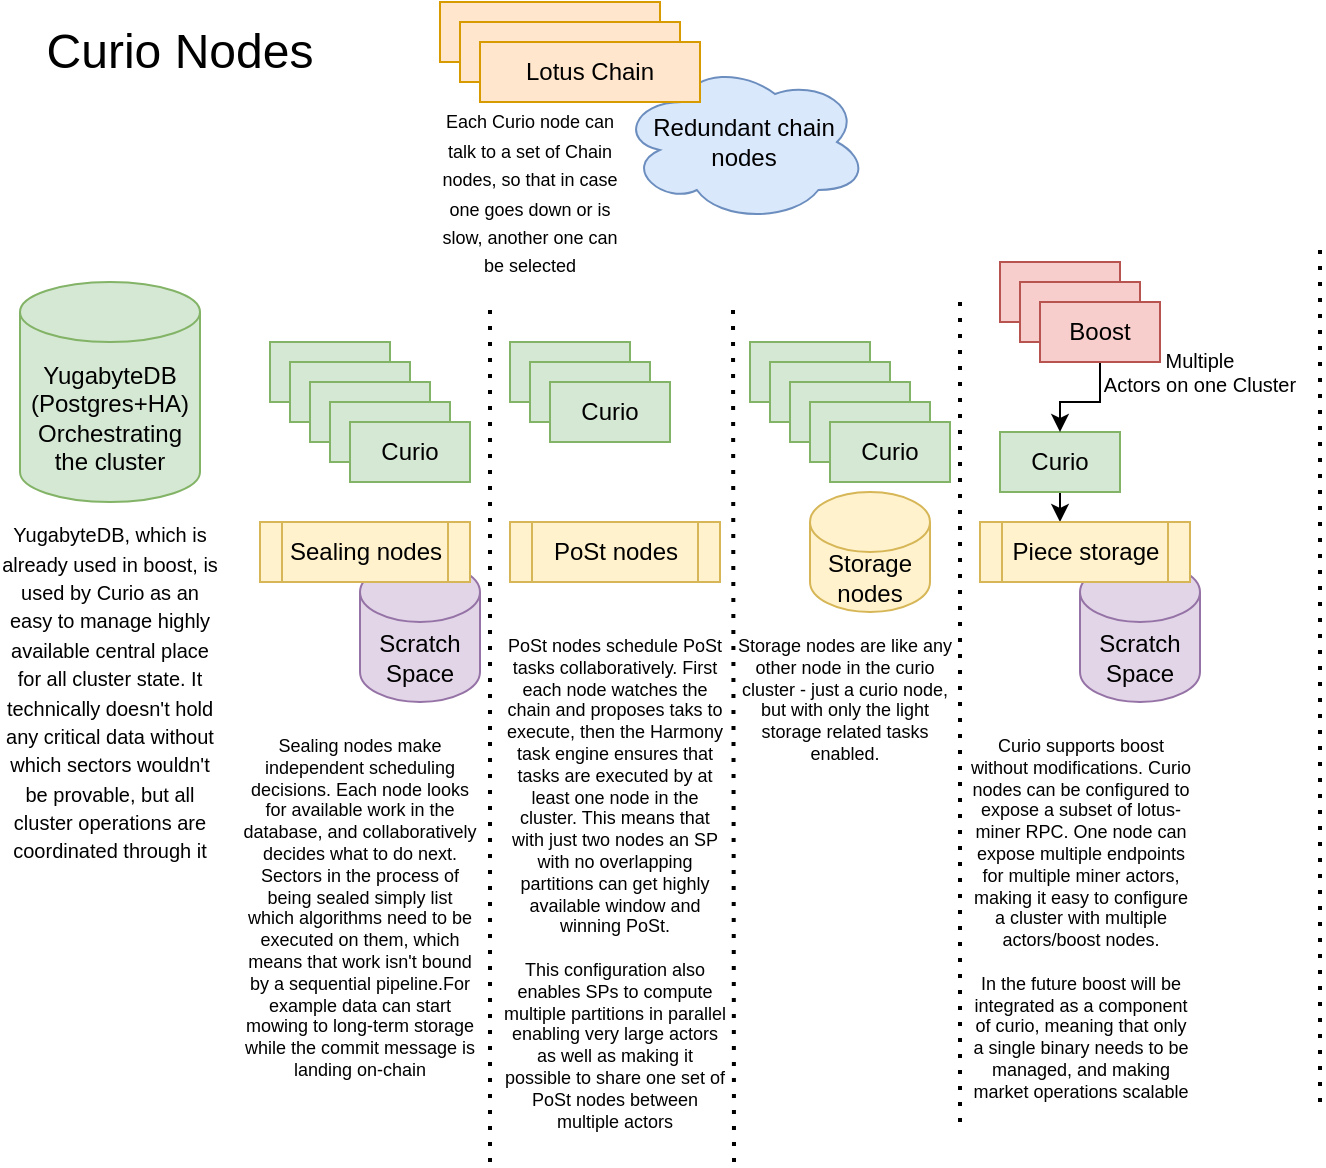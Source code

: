 <mxfile version="24.2.0" type="google" pages="4">
  <diagram name="Strona-1" id="Tr9g8Si8d620d4WiGS6E">
    <mxGraphModel grid="1" page="1" gridSize="10" guides="1" tooltips="1" connect="1" arrows="1" fold="1" pageScale="1" pageWidth="827" pageHeight="1169" math="0" shadow="0">
      <root>
        <mxCell id="0" />
        <mxCell id="1" parent="0" />
        <mxCell id="uCUMHbnbCTemmPt3Qczi-46" value="&lt;div&gt;Scratch&lt;/div&gt;&lt;div&gt;Space&lt;br&gt;&lt;/div&gt;" style="shape=cylinder3;whiteSpace=wrap;html=1;boundedLbl=1;backgroundOutline=1;size=15;fillColor=#e1d5e7;strokeColor=#9673a6;" vertex="1" parent="1">
          <mxGeometry x="580" y="350" width="60" height="70" as="geometry" />
        </mxCell>
        <mxCell id="uCUMHbnbCTemmPt3Qczi-44" value="&lt;div&gt;Scratch&lt;/div&gt;&lt;div&gt;Space&lt;br&gt;&lt;/div&gt;" style="shape=cylinder3;whiteSpace=wrap;html=1;boundedLbl=1;backgroundOutline=1;size=15;fillColor=#e1d5e7;strokeColor=#9673a6;" vertex="1" parent="1">
          <mxGeometry x="220" y="350" width="60" height="70" as="geometry" />
        </mxCell>
        <mxCell id="uCUMHbnbCTemmPt3Qczi-32" value="Redundant chain nodes" style="ellipse;shape=cloud;whiteSpace=wrap;html=1;fillColor=#dae8fc;strokeColor=#6c8ebf;" vertex="1" parent="1">
          <mxGeometry x="350" y="100" width="124" height="80" as="geometry" />
        </mxCell>
        <mxCell id="uCUMHbnbCTemmPt3Qczi-1" value="&lt;font style=&quot;font-size: 24px;&quot;&gt;Curio Nodes&lt;/font&gt;" style="text;html=1;align=center;verticalAlign=middle;whiteSpace=wrap;rounded=0;" vertex="1" parent="1">
          <mxGeometry x="50" y="80" width="160" height="30" as="geometry" />
        </mxCell>
        <mxCell id="uCUMHbnbCTemmPt3Qczi-3" value="Lotus Chain" style="text;html=1;align=center;verticalAlign=middle;whiteSpace=wrap;rounded=0;fillColor=#ffe6cc;strokeColor=#d79b00;" vertex="1" parent="1">
          <mxGeometry x="260" y="70" width="110" height="30" as="geometry" />
        </mxCell>
        <mxCell id="uCUMHbnbCTemmPt3Qczi-5" value="Lotus Chain" style="text;html=1;align=center;verticalAlign=middle;whiteSpace=wrap;rounded=0;fillColor=#ffe6cc;strokeColor=#d79b00;" vertex="1" parent="1">
          <mxGeometry x="270" y="80" width="110" height="30" as="geometry" />
        </mxCell>
        <mxCell id="uCUMHbnbCTemmPt3Qczi-6" value="Lotus Chain" style="text;html=1;align=center;verticalAlign=middle;whiteSpace=wrap;rounded=0;fillColor=#ffe6cc;strokeColor=#d79b00;" vertex="1" parent="1">
          <mxGeometry x="280" y="90" width="110" height="30" as="geometry" />
        </mxCell>
        <mxCell id="uCUMHbnbCTemmPt3Qczi-9" value="Curio" style="text;html=1;align=center;verticalAlign=middle;whiteSpace=wrap;rounded=0;fillColor=#d5e8d4;strokeColor=#82b366;" vertex="1" parent="1">
          <mxGeometry x="175" y="240" width="60" height="30" as="geometry" />
        </mxCell>
        <mxCell id="uCUMHbnbCTemmPt3Qczi-10" value="Curio" style="text;html=1;align=center;verticalAlign=middle;whiteSpace=wrap;rounded=0;fillColor=#d5e8d4;strokeColor=#82b366;" vertex="1" parent="1">
          <mxGeometry x="185" y="250" width="60" height="30" as="geometry" />
        </mxCell>
        <mxCell id="uCUMHbnbCTemmPt3Qczi-11" value="Curio" style="text;html=1;align=center;verticalAlign=middle;whiteSpace=wrap;rounded=0;fillColor=#d5e8d4;strokeColor=#82b366;" vertex="1" parent="1">
          <mxGeometry x="195" y="260" width="60" height="30" as="geometry" />
        </mxCell>
        <mxCell id="uCUMHbnbCTemmPt3Qczi-12" value="Curio" style="text;html=1;align=center;verticalAlign=middle;whiteSpace=wrap;rounded=0;fillColor=#d5e8d4;strokeColor=#82b366;" vertex="1" parent="1">
          <mxGeometry x="205" y="270" width="60" height="30" as="geometry" />
        </mxCell>
        <mxCell id="uCUMHbnbCTemmPt3Qczi-13" value="Curio" style="text;html=1;align=center;verticalAlign=middle;whiteSpace=wrap;rounded=0;fillColor=#d5e8d4;strokeColor=#82b366;" vertex="1" parent="1">
          <mxGeometry x="215" y="280" width="60" height="30" as="geometry" />
        </mxCell>
        <mxCell id="uCUMHbnbCTemmPt3Qczi-19" value="Sealing nodes" style="shape=process;whiteSpace=wrap;html=1;backgroundOutline=1;fillColor=#fff2cc;strokeColor=#d6b656;" vertex="1" parent="1">
          <mxGeometry x="170" y="330" width="105" height="30" as="geometry" />
        </mxCell>
        <mxCell id="uCUMHbnbCTemmPt3Qczi-20" value="Curio" style="text;html=1;align=center;verticalAlign=middle;whiteSpace=wrap;rounded=0;fillColor=#d5e8d4;strokeColor=#82b366;" vertex="1" parent="1">
          <mxGeometry x="295" y="240" width="60" height="30" as="geometry" />
        </mxCell>
        <mxCell id="uCUMHbnbCTemmPt3Qczi-21" value="Curio" style="text;html=1;align=center;verticalAlign=middle;whiteSpace=wrap;rounded=0;fillColor=#d5e8d4;strokeColor=#82b366;" vertex="1" parent="1">
          <mxGeometry x="305" y="250" width="60" height="30" as="geometry" />
        </mxCell>
        <mxCell id="uCUMHbnbCTemmPt3Qczi-22" value="Curio" style="text;html=1;align=center;verticalAlign=middle;whiteSpace=wrap;rounded=0;fillColor=#d5e8d4;strokeColor=#82b366;" vertex="1" parent="1">
          <mxGeometry x="315" y="260" width="60" height="30" as="geometry" />
        </mxCell>
        <mxCell id="uCUMHbnbCTemmPt3Qczi-25" value="PoSt nodes" style="shape=process;whiteSpace=wrap;html=1;backgroundOutline=1;fillColor=#fff2cc;strokeColor=#d6b656;" vertex="1" parent="1">
          <mxGeometry x="295" y="330" width="105" height="30" as="geometry" />
        </mxCell>
        <mxCell id="uCUMHbnbCTemmPt3Qczi-26" value="Curio" style="text;html=1;align=center;verticalAlign=middle;whiteSpace=wrap;rounded=0;fillColor=#d5e8d4;strokeColor=#82b366;" vertex="1" parent="1">
          <mxGeometry x="415" y="240" width="60" height="30" as="geometry" />
        </mxCell>
        <mxCell id="uCUMHbnbCTemmPt3Qczi-27" value="Curio" style="text;html=1;align=center;verticalAlign=middle;whiteSpace=wrap;rounded=0;fillColor=#d5e8d4;strokeColor=#82b366;" vertex="1" parent="1">
          <mxGeometry x="425" y="250" width="60" height="30" as="geometry" />
        </mxCell>
        <mxCell id="uCUMHbnbCTemmPt3Qczi-28" value="Curio" style="text;html=1;align=center;verticalAlign=middle;whiteSpace=wrap;rounded=0;fillColor=#d5e8d4;strokeColor=#82b366;" vertex="1" parent="1">
          <mxGeometry x="435" y="260" width="60" height="30" as="geometry" />
        </mxCell>
        <mxCell id="uCUMHbnbCTemmPt3Qczi-29" value="Curio" style="text;html=1;align=center;verticalAlign=middle;whiteSpace=wrap;rounded=0;fillColor=#d5e8d4;strokeColor=#82b366;" vertex="1" parent="1">
          <mxGeometry x="445" y="270" width="60" height="30" as="geometry" />
        </mxCell>
        <mxCell id="uCUMHbnbCTemmPt3Qczi-30" value="Curio" style="text;html=1;align=center;verticalAlign=middle;whiteSpace=wrap;rounded=0;fillColor=#d5e8d4;strokeColor=#82b366;" vertex="1" parent="1">
          <mxGeometry x="455" y="280" width="60" height="30" as="geometry" />
        </mxCell>
        <mxCell id="uCUMHbnbCTemmPt3Qczi-31" value="&lt;div&gt;Storage&lt;/div&gt;&lt;div&gt;nodes&lt;br&gt;&lt;/div&gt;" style="shape=cylinder3;whiteSpace=wrap;html=1;boundedLbl=1;backgroundOutline=1;size=15;fillColor=#fff2cc;strokeColor=#d6b656;" vertex="1" parent="1">
          <mxGeometry x="445" y="315" width="60" height="60" as="geometry" />
        </mxCell>
        <mxCell id="uCUMHbnbCTemmPt3Qczi-36" value="YugabyteDB&lt;br&gt;&lt;div&gt;(Postgres+HA)&lt;/div&gt;&lt;div&gt;Orchestrating&lt;/div&gt;&lt;div&gt;the cluster&lt;br&gt;&lt;/div&gt;" style="shape=cylinder3;whiteSpace=wrap;html=1;boundedLbl=1;backgroundOutline=1;size=15;fillColor=#d5e8d4;strokeColor=#82b366;" vertex="1" parent="1">
          <mxGeometry x="50" y="210" width="90" height="110" as="geometry" />
        </mxCell>
        <mxCell id="uCUMHbnbCTemmPt3Qczi-38" value="" style="endArrow=none;dashed=1;html=1;dashPattern=1 3;strokeWidth=2;rounded=0;" edge="1" parent="1">
          <mxGeometry width="50" height="50" relative="1" as="geometry">
            <mxPoint x="285" y="650" as="sourcePoint" />
            <mxPoint x="285" y="220" as="targetPoint" />
          </mxGeometry>
        </mxCell>
        <mxCell id="uCUMHbnbCTemmPt3Qczi-40" value="" style="endArrow=none;dashed=1;html=1;dashPattern=1 3;strokeWidth=2;rounded=0;" edge="1" parent="1">
          <mxGeometry width="50" height="50" relative="1" as="geometry">
            <mxPoint x="407" y="650" as="sourcePoint" />
            <mxPoint x="406.5" y="220" as="targetPoint" />
          </mxGeometry>
        </mxCell>
        <mxCell id="uCUMHbnbCTemmPt3Qczi-50" value="" style="edgeStyle=orthogonalEdgeStyle;rounded=0;orthogonalLoop=1;jettySize=auto;html=1;" edge="1" parent="1" source="uCUMHbnbCTemmPt3Qczi-42" target="uCUMHbnbCTemmPt3Qczi-45">
          <mxGeometry relative="1" as="geometry">
            <Array as="points">
              <mxPoint x="570" y="310" />
              <mxPoint x="570" y="310" />
            </Array>
          </mxGeometry>
        </mxCell>
        <mxCell id="uCUMHbnbCTemmPt3Qczi-42" value="Curio" style="text;html=1;align=center;verticalAlign=middle;whiteSpace=wrap;rounded=0;fillColor=#d5e8d4;strokeColor=#82b366;" vertex="1" parent="1">
          <mxGeometry x="540" y="285" width="60" height="30" as="geometry" />
        </mxCell>
        <mxCell id="uCUMHbnbCTemmPt3Qczi-43" value="" style="endArrow=none;dashed=1;html=1;dashPattern=1 3;strokeWidth=2;rounded=0;" edge="1" parent="1">
          <mxGeometry width="50" height="50" relative="1" as="geometry">
            <mxPoint x="520" y="630" as="sourcePoint" />
            <mxPoint x="520" y="220" as="targetPoint" />
          </mxGeometry>
        </mxCell>
        <mxCell id="uCUMHbnbCTemmPt3Qczi-45" value="Piece storage" style="shape=process;whiteSpace=wrap;html=1;backgroundOutline=1;fillColor=#fff2cc;strokeColor=#d6b656;" vertex="1" parent="1">
          <mxGeometry x="530" y="330" width="105" height="30" as="geometry" />
        </mxCell>
        <mxCell id="uCUMHbnbCTemmPt3Qczi-48" value="Boost" style="text;html=1;align=center;verticalAlign=middle;whiteSpace=wrap;rounded=0;fillColor=#f8cecc;strokeColor=#b85450;" vertex="1" parent="1">
          <mxGeometry x="540" y="200" width="60" height="30" as="geometry" />
        </mxCell>
        <mxCell id="uCUMHbnbCTemmPt3Qczi-52" value="Boost" style="text;html=1;align=center;verticalAlign=middle;whiteSpace=wrap;rounded=0;fillColor=#f8cecc;strokeColor=#b85450;" vertex="1" parent="1">
          <mxGeometry x="550" y="210" width="60" height="30" as="geometry" />
        </mxCell>
        <mxCell id="uCUMHbnbCTemmPt3Qczi-56" style="edgeStyle=orthogonalEdgeStyle;rounded=0;orthogonalLoop=1;jettySize=auto;html=1;entryX=0.5;entryY=0;entryDx=0;entryDy=0;" edge="1" parent="1" source="uCUMHbnbCTemmPt3Qczi-54" target="uCUMHbnbCTemmPt3Qczi-42">
          <mxGeometry relative="1" as="geometry" />
        </mxCell>
        <mxCell id="uCUMHbnbCTemmPt3Qczi-54" value="Boost" style="text;html=1;align=center;verticalAlign=middle;whiteSpace=wrap;rounded=0;fillColor=#f8cecc;strokeColor=#b85450;" vertex="1" parent="1">
          <mxGeometry x="560" y="220" width="60" height="30" as="geometry" />
        </mxCell>
        <mxCell id="uCUMHbnbCTemmPt3Qczi-57" value="&lt;div style=&quot;font-size: 10px;&quot;&gt;Multiple&lt;/div&gt;&lt;div style=&quot;font-size: 10px;&quot;&gt;Actors on one Cluster&lt;br style=&quot;font-size: 10px;&quot;&gt;&lt;/div&gt;" style="text;html=1;align=center;verticalAlign=middle;whiteSpace=wrap;rounded=0;fontSize=10;" vertex="1" parent="1">
          <mxGeometry x="590" y="240" width="100" height="30" as="geometry" />
        </mxCell>
        <mxCell id="uCUMHbnbCTemmPt3Qczi-58" value="Sealing nodes make independent scheduling decisions. Each node looks for available work in the database, and collaboratively decides what to do next.&lt;br&gt;Sectors in the process of being sealed simply list which algorithms need to be executed on them, which means that work isn&#39;t bound by a sequential pipeline.For example data can start mowing to long-term storage while the commit message is landing on-chain" style="text;html=1;align=center;verticalAlign=top;whiteSpace=wrap;rounded=0;fontSize=9;horizontal=1;" vertex="1" parent="1">
          <mxGeometry x="160" y="430" width="120" height="140" as="geometry" />
        </mxCell>
        <mxCell id="uCUMHbnbCTemmPt3Qczi-59" value="&lt;div&gt;PoSt nodes schedule PoSt tasks collaboratively. First each node watches the chain and proposes taks to execute, then the Harmony task engine ensures that tasks are executed by at least one node in the cluster. This means that with just two nodes an SP with no overlapping partitions can get highly available window and winning PoSt.&lt;/div&gt;&lt;div&gt;&lt;br&gt;&lt;/div&gt;&lt;div&gt;This configuration also enables SPs to compute multiple partitions in parallel enabling very large actors as well as making it possible to share one set of PoSt nodes between multiple actors&lt;br&gt; &lt;/div&gt;" style="text;html=1;align=center;verticalAlign=top;whiteSpace=wrap;rounded=0;fontSize=9;horizontal=1;" vertex="1" parent="1">
          <mxGeometry x="290" y="380" width="115" height="140" as="geometry" />
        </mxCell>
        <mxCell id="uCUMHbnbCTemmPt3Qczi-60" value="Storage nodes are like any other node in the curio cluster - just a curio node, but with only the light storage related tasks enabled." style="text;html=1;align=center;verticalAlign=top;whiteSpace=wrap;rounded=0;fontSize=9;horizontal=1;" vertex="1" parent="1">
          <mxGeometry x="405" y="380" width="115" height="140" as="geometry" />
        </mxCell>
        <mxCell id="uCUMHbnbCTemmPt3Qczi-61" value="&lt;div&gt;Curio supports boost without modifications. Curio nodes can be configured to expose a subset of lotus-miner RPC. One node can expose multiple endpoints for multiple miner actors, making it easy to configure a cluster with multiple actors/boost nodes.&lt;/div&gt;&lt;div&gt;&lt;br&gt;&lt;/div&gt;&lt;div&gt;In the future boost will be integrated as a component of curio, meaning that only a single binary needs to be managed, and making market operations scalable&lt;br&gt;&lt;/div&gt;" style="text;html=1;align=center;verticalAlign=top;whiteSpace=wrap;rounded=0;fontSize=9;horizontal=1;" vertex="1" parent="1">
          <mxGeometry x="522.5" y="430" width="115" height="140" as="geometry" />
        </mxCell>
        <mxCell id="pQ0IkKOmqQIsSmUgU4DO-1" value="&lt;font style=&quot;font-size: 9px;&quot;&gt;Each Curio node can talk to a set of Chain nodes, so that in case one goes down or is slow, another one can be selected&lt;/font&gt;" style="text;html=1;align=center;verticalAlign=middle;whiteSpace=wrap;rounded=0;" vertex="1" parent="1">
          <mxGeometry x="260" y="150" width="90" height="30" as="geometry" />
        </mxCell>
        <mxCell id="pQ0IkKOmqQIsSmUgU4DO-2" value="&lt;font style=&quot;font-size: 10px;&quot;&gt;YugabyteDB, which is already used in boost, is used by Curio as an easy to manage highly available central place for all cluster state. It technically doesn&#39;t hold any critical data without which sectors wouldn&#39;t be provable, but all cluster operations are coordinated through it&lt;br&gt;&lt;/font&gt;" style="text;html=1;align=center;verticalAlign=middle;whiteSpace=wrap;rounded=0;" vertex="1" parent="1">
          <mxGeometry x="40" y="400" width="110" height="30" as="geometry" />
        </mxCell>
        <mxCell id="pQ0IkKOmqQIsSmUgU4DO-3" value="" style="endArrow=none;dashed=1;html=1;dashPattern=1 3;strokeWidth=2;rounded=0;" edge="1" parent="1">
          <mxGeometry width="50" height="50" relative="1" as="geometry">
            <mxPoint x="700" y="620" as="sourcePoint" />
            <mxPoint x="700" y="190" as="targetPoint" />
          </mxGeometry>
        </mxCell>
      </root>
    </mxGraphModel>
  </diagram>
  <diagram id="WhimpXIwQ3v0k1WHfet7" name="Strona-2">
    <mxGraphModel grid="1" page="1" gridSize="10" guides="1" tooltips="1" connect="1" arrows="1" fold="1" pageScale="1" pageWidth="827" pageHeight="1169" math="0" shadow="0">
      <root>
        <mxCell id="0" />
        <mxCell id="1" parent="0" />
        <mxCell id="xu6kZlUL9wDcMCbd5zJD-1" value="&lt;font style=&quot;font-size: 24px;&quot;&gt;Curio Cluster&lt;/font&gt;" style="text;html=1;align=center;verticalAlign=middle;resizable=0;points=[];autosize=1;strokeColor=none;fillColor=none;" vertex="1" parent="1">
          <mxGeometry x="30" y="160" width="160" height="40" as="geometry" />
        </mxCell>
        <mxCell id="st0Ed5sikWB2nDtZWLyY-1" value="&lt;div&gt;Long&lt;/div&gt;&lt;div&gt;Term Storage&lt;br&gt;&lt;/div&gt;" style="shape=cylinder3;whiteSpace=wrap;html=1;boundedLbl=1;backgroundOutline=1;size=15;" vertex="1" parent="1">
          <mxGeometry x="270" y="584.5" width="90" height="65" as="geometry" />
        </mxCell>
        <mxCell id="st0Ed5sikWB2nDtZWLyY-5" value="Chain" style="ellipse;shape=cloud;whiteSpace=wrap;html=1;" vertex="1" parent="1">
          <mxGeometry x="30" y="355" width="110" height="67" as="geometry" />
        </mxCell>
        <mxCell id="st0Ed5sikWB2nDtZWLyY-12" style="edgeStyle=orthogonalEdgeStyle;rounded=0;orthogonalLoop=1;jettySize=auto;html=1;entryX=0;entryY=0.5;entryDx=0;entryDy=0;startArrow=classic;startFill=1;" edge="1" parent="1" source="st0Ed5sikWB2nDtZWLyY-7" target="st0Ed5sikWB2nDtZWLyY-10">
          <mxGeometry relative="1" as="geometry" />
        </mxCell>
        <mxCell id="st0Ed5sikWB2nDtZWLyY-7" value="&lt;div&gt;PoRep&lt;/div&gt;&lt;div&gt;Pipeline&lt;br&gt;&lt;/div&gt;" style="shape=parallelogram;html=1;strokeWidth=2;perimeter=parallelogramPerimeter;whiteSpace=wrap;rounded=1;arcSize=12;size=0.23;fillColor=#d5e8d4;strokeColor=#82b366;" vertex="1" parent="1">
          <mxGeometry x="270" y="230" width="90" height="40" as="geometry" />
        </mxCell>
        <mxCell id="st0Ed5sikWB2nDtZWLyY-13" style="edgeStyle=orthogonalEdgeStyle;rounded=0;orthogonalLoop=1;jettySize=auto;html=1;entryX=0;entryY=0.5;entryDx=0;entryDy=0;startArrow=classic;startFill=1;" edge="1" parent="1" source="st0Ed5sikWB2nDtZWLyY-8" target="st0Ed5sikWB2nDtZWLyY-10">
          <mxGeometry relative="1" as="geometry" />
        </mxCell>
        <mxCell id="st0Ed5sikWB2nDtZWLyY-8" value="&lt;div&gt;Snap&lt;/div&gt;&lt;div&gt;Pipeline&lt;br&gt;&lt;/div&gt;" style="shape=parallelogram;html=1;strokeWidth=2;perimeter=parallelogramPerimeter;whiteSpace=wrap;rounded=1;arcSize=12;size=0.23;fillColor=#fff2cc;strokeColor=#d6b656;" vertex="1" parent="1">
          <mxGeometry x="270" y="280" width="90" height="40" as="geometry" />
        </mxCell>
        <mxCell id="st0Ed5sikWB2nDtZWLyY-14" style="edgeStyle=orthogonalEdgeStyle;rounded=0;orthogonalLoop=1;jettySize=auto;html=1;entryX=0;entryY=0.5;entryDx=0;entryDy=0;startArrow=classic;startFill=1;" edge="1" parent="1" source="st0Ed5sikWB2nDtZWLyY-9" target="st0Ed5sikWB2nDtZWLyY-10">
          <mxGeometry relative="1" as="geometry" />
        </mxCell>
        <mxCell id="st0Ed5sikWB2nDtZWLyY-9" value="&lt;div&gt;Unseal&lt;/div&gt;&lt;div&gt;Pipeline&lt;br&gt;&lt;/div&gt;" style="shape=parallelogram;html=1;strokeWidth=2;perimeter=parallelogramPerimeter;whiteSpace=wrap;rounded=1;arcSize=12;size=0.23;fillColor=#fff2cc;strokeColor=#d6b656;" vertex="1" parent="1">
          <mxGeometry x="270" y="330" width="90" height="40" as="geometry" />
        </mxCell>
        <mxCell id="st0Ed5sikWB2nDtZWLyY-10" value="&lt;div&gt;Compute&lt;/div&gt;&lt;div&gt;Nodes&lt;br&gt;&lt;/div&gt;" style="rounded=1;whiteSpace=wrap;html=1;absoluteArcSize=1;arcSize=14;strokeWidth=2;" vertex="1" parent="1">
          <mxGeometry x="410" y="300" width="100" height="50" as="geometry" />
        </mxCell>
        <mxCell id="st0Ed5sikWB2nDtZWLyY-15" style="edgeStyle=orthogonalEdgeStyle;rounded=0;orthogonalLoop=1;jettySize=auto;html=1;entryX=0;entryY=0.5;entryDx=0;entryDy=0;startArrow=classic;startFill=1;" edge="1" parent="1" source="st0Ed5sikWB2nDtZWLyY-11" target="st0Ed5sikWB2nDtZWLyY-10">
          <mxGeometry relative="1" as="geometry" />
        </mxCell>
        <mxCell id="st0Ed5sikWB2nDtZWLyY-11" value="&lt;div&gt;SaaS /&lt;br&gt;&lt;/div&gt;&lt;div&gt;DePin?&lt;/div&gt;" style="shape=parallelogram;html=1;strokeWidth=2;perimeter=parallelogramPerimeter;whiteSpace=wrap;rounded=1;arcSize=12;size=0.23;fillColor=#f5f5f5;fontColor=#333333;strokeColor=#666666;" vertex="1" parent="1">
          <mxGeometry x="270" y="380" width="90" height="40" as="geometry" />
        </mxCell>
        <mxCell id="st0Ed5sikWB2nDtZWLyY-16" value="&lt;div&gt;PoSt&lt;/div&gt;&lt;div&gt;Proving&lt;br&gt;&lt;/div&gt;" style="shape=parallelogram;html=1;strokeWidth=2;perimeter=parallelogramPerimeter;whiteSpace=wrap;rounded=1;arcSize=12;size=0.23;fillColor=#d5e8d4;strokeColor=#82b366;" vertex="1" parent="1">
          <mxGeometry x="270" y="430" width="90" height="40" as="geometry" />
        </mxCell>
        <mxCell id="st0Ed5sikWB2nDtZWLyY-18" value="" style="edgeStyle=orthogonalEdgeStyle;rounded=0;orthogonalLoop=1;jettySize=auto;html=1;startArrow=classic;startFill=1;" edge="1" parent="1" source="st0Ed5sikWB2nDtZWLyY-17" target="st0Ed5sikWB2nDtZWLyY-16">
          <mxGeometry relative="1" as="geometry" />
        </mxCell>
        <mxCell id="st0Ed5sikWB2nDtZWLyY-17" value="&lt;div&gt;Proving&lt;/div&gt;&lt;div&gt;Nodes&lt;/div&gt;" style="rounded=1;whiteSpace=wrap;html=1;absoluteArcSize=1;arcSize=14;strokeWidth=2;" vertex="1" parent="1">
          <mxGeometry x="410" y="425" width="100" height="50" as="geometry" />
        </mxCell>
        <mxCell id="st0Ed5sikWB2nDtZWLyY-19" value="Chain communication happens with a set of nodes which should make it very robust" style="text;html=1;align=center;verticalAlign=middle;whiteSpace=wrap;rounded=0;fontSize=8;" vertex="1" parent="1">
          <mxGeometry x="110" y="335" width="80" height="30" as="geometry" />
        </mxCell>
        <mxCell id="st0Ed5sikWB2nDtZWLyY-20" value="Long-term storage is accessible for reading from any place in the cluster " style="text;html=1;align=center;verticalAlign=middle;whiteSpace=wrap;rounded=0;fontSize=9;" vertex="1" parent="1">
          <mxGeometry x="530" y="602" width="85" height="30" as="geometry" />
        </mxCell>
        <mxCell id="AFPwOY_DDRvVrzBXaiLZ-2" value="Compute workers execute tasks from pipelines. Tasks are created when pipelines are ready for them to be executed, then they get claimed by available nodes. All nodes help maintain pipelines relevant to them" style="text;html=1;align=center;verticalAlign=middle;whiteSpace=wrap;rounded=0;fontSize=9;" vertex="1" parent="1">
          <mxGeometry x="400" y="230" width="100" height="30" as="geometry" />
        </mxCell>
        <mxCell id="AFPwOY_DDRvVrzBXaiLZ-4" value="Proving workers make sure that proving tasks get executed correctly and on time" style="text;html=1;align=center;verticalAlign=middle;whiteSpace=wrap;rounded=0;fontSize=9;" vertex="1" parent="1">
          <mxGeometry x="520" y="435" width="110" height="30" as="geometry" />
        </mxCell>
        <mxCell id="AFPwOY_DDRvVrzBXaiLZ-5" value="Creating new sectors" style="text;html=1;align=center;verticalAlign=middle;whiteSpace=wrap;rounded=0;" vertex="1" parent="1">
          <mxGeometry x="190" y="235" width="80" height="30" as="geometry" />
        </mxCell>
        <mxCell id="AFPwOY_DDRvVrzBXaiLZ-6" value="Onboarding new data" style="text;html=1;align=center;verticalAlign=middle;whiteSpace=wrap;rounded=0;" vertex="1" parent="1">
          <mxGeometry x="190" y="285" width="80" height="30" as="geometry" />
        </mxCell>
        <mxCell id="AFPwOY_DDRvVrzBXaiLZ-7" value="Reading archives" style="text;html=1;align=center;verticalAlign=middle;whiteSpace=wrap;rounded=0;" vertex="1" parent="1">
          <mxGeometry x="190" y="335" width="80" height="30" as="geometry" />
        </mxCell>
        <mxCell id="AFPwOY_DDRvVrzBXaiLZ-8" value="&lt;div&gt;Alternative&lt;/div&gt;&lt;div&gt;Revenue&lt;br&gt;&lt;/div&gt;" style="text;html=1;align=center;verticalAlign=middle;whiteSpace=wrap;rounded=0;" vertex="1" parent="1">
          <mxGeometry x="190" y="385" width="80" height="30" as="geometry" />
        </mxCell>
        <mxCell id="AFPwOY_DDRvVrzBXaiLZ-9" value="&lt;div&gt;Reliable&lt;/div&gt;&lt;div&gt;Proving&lt;br&gt;&lt;/div&gt;" style="text;html=1;align=center;verticalAlign=middle;whiteSpace=wrap;rounded=0;" vertex="1" parent="1">
          <mxGeometry x="190" y="435" width="80" height="30" as="geometry" />
        </mxCell>
        <mxCell id="AFPwOY_DDRvVrzBXaiLZ-13" style="edgeStyle=orthogonalEdgeStyle;rounded=0;orthogonalLoop=1;jettySize=auto;html=1;entryX=0;entryY=0.5;entryDx=0;entryDy=0;startArrow=classic;startFill=1;" edge="1" parent="1" source="AFPwOY_DDRvVrzBXaiLZ-10" target="AFPwOY_DDRvVrzBXaiLZ-12">
          <mxGeometry relative="1" as="geometry" />
        </mxCell>
        <mxCell id="AFPwOY_DDRvVrzBXaiLZ-10" value="&lt;div&gt;Deal&lt;/div&gt;&lt;div&gt;Client&lt;br&gt;&lt;/div&gt;" style="shape=parallelogram;html=1;strokeWidth=2;perimeter=parallelogramPerimeter;whiteSpace=wrap;rounded=1;arcSize=12;size=0.23;fillColor=#ffe6cc;strokeColor=#d79b00;" vertex="1" parent="1">
          <mxGeometry x="270" y="480" width="90" height="40" as="geometry" />
        </mxCell>
        <mxCell id="AFPwOY_DDRvVrzBXaiLZ-14" style="edgeStyle=orthogonalEdgeStyle;rounded=0;orthogonalLoop=1;jettySize=auto;html=1;entryX=0;entryY=0.5;entryDx=0;entryDy=0;startArrow=classic;startFill=1;" edge="1" parent="1" source="AFPwOY_DDRvVrzBXaiLZ-11" target="AFPwOY_DDRvVrzBXaiLZ-12">
          <mxGeometry relative="1" as="geometry" />
        </mxCell>
        <mxCell id="AFPwOY_DDRvVrzBXaiLZ-11" value="&lt;div&gt;Retrieval&lt;/div&gt;&lt;div&gt;Server&lt;br&gt;&lt;/div&gt;" style="shape=parallelogram;html=1;strokeWidth=2;perimeter=parallelogramPerimeter;whiteSpace=wrap;rounded=1;arcSize=12;size=0.23;fillColor=#ffe6cc;strokeColor=#d79b00;" vertex="1" parent="1">
          <mxGeometry x="270" y="530" width="90" height="40" as="geometry" />
        </mxCell>
        <mxCell id="AFPwOY_DDRvVrzBXaiLZ-12" value="&lt;div&gt;Network&lt;/div&gt;&lt;div&gt;Nodes&lt;br&gt;&lt;/div&gt;" style="rounded=1;whiteSpace=wrap;html=1;absoluteArcSize=1;arcSize=14;strokeWidth=2;" vertex="1" parent="1">
          <mxGeometry x="410" y="500" width="100" height="50" as="geometry" />
        </mxCell>
        <mxCell id="AFPwOY_DDRvVrzBXaiLZ-15" value="Network nodes communicate with the internet (or offline data transfer devices) getting data in and out of the cluster. " style="text;html=1;align=center;verticalAlign=middle;whiteSpace=wrap;rounded=0;fontSize=9;" vertex="1" parent="1">
          <mxGeometry x="520" y="510" width="120" height="30" as="geometry" />
        </mxCell>
        <mxCell id="AFPwOY_DDRvVrzBXaiLZ-17" value="" style="edgeStyle=orthogonalEdgeStyle;rounded=0;orthogonalLoop=1;jettySize=auto;html=1;startArrow=classic;startFill=1;" edge="1" parent="1" source="AFPwOY_DDRvVrzBXaiLZ-16" target="st0Ed5sikWB2nDtZWLyY-1">
          <mxGeometry relative="1" as="geometry" />
        </mxCell>
        <mxCell id="AFPwOY_DDRvVrzBXaiLZ-16" value="&lt;div&gt;Storage&lt;/div&gt;&lt;div&gt;Nodes&lt;br&gt;&lt;/div&gt;" style="rounded=1;whiteSpace=wrap;html=1;absoluteArcSize=1;arcSize=14;strokeWidth=2;" vertex="1" parent="1">
          <mxGeometry x="410" y="592" width="100" height="50" as="geometry" />
        </mxCell>
        <mxCell id="AFPwOY_DDRvVrzBXaiLZ-18" value="&lt;div&gt;Data&lt;/div&gt;&lt;div&gt;Ingest&lt;br&gt;&lt;/div&gt;" style="text;html=1;align=center;verticalAlign=middle;whiteSpace=wrap;rounded=0;" vertex="1" parent="1">
          <mxGeometry x="190" y="485" width="80" height="30" as="geometry" />
        </mxCell>
        <mxCell id="AFPwOY_DDRvVrzBXaiLZ-19" value="&lt;div&gt;Providing&lt;/div&gt;&lt;div&gt;Retrieval&lt;br&gt;&lt;/div&gt;" style="text;html=1;align=center;verticalAlign=middle;whiteSpace=wrap;rounded=0;" vertex="1" parent="1">
          <mxGeometry x="190" y="530" width="80" height="30" as="geometry" />
        </mxCell>
        <mxCell id="AFPwOY_DDRvVrzBXaiLZ-20" value="&lt;div align=&quot;left&quot;&gt;Exists&lt;/div&gt;" style="text;html=1;align=left;verticalAlign=middle;whiteSpace=wrap;rounded=0;fillColor=#d5e8d4;strokeColor=#82b366;" vertex="1" parent="1">
          <mxGeometry x="40" y="512" width="60" height="30" as="geometry" />
        </mxCell>
        <mxCell id="AFPwOY_DDRvVrzBXaiLZ-21" value="Soon" style="text;html=1;align=left;verticalAlign=middle;whiteSpace=wrap;rounded=0;fillColor=#fff2cc;strokeColor=#d6b656;" vertex="1" parent="1">
          <mxGeometry x="40" y="542" width="60" height="30" as="geometry" />
        </mxCell>
        <mxCell id="AFPwOY_DDRvVrzBXaiLZ-22" value="Planned" style="text;html=1;align=left;verticalAlign=middle;whiteSpace=wrap;rounded=0;fillColor=#ffe6cc;strokeColor=#d79b00;" vertex="1" parent="1">
          <mxGeometry x="40" y="572" width="60" height="30" as="geometry" />
        </mxCell>
        <mxCell id="AFPwOY_DDRvVrzBXaiLZ-23" value="Research" style="text;html=1;align=left;verticalAlign=middle;whiteSpace=wrap;rounded=0;fillColor=#f5f5f5;strokeColor=#666666;fontColor=#333333;" vertex="1" parent="1">
          <mxGeometry x="40" y="602" width="60" height="30" as="geometry" />
        </mxCell>
      </root>
    </mxGraphModel>
  </diagram>
  <diagram id="V8QkG2pRNZyS1jShMDPV" name="Strona-3">
    <mxGraphModel grid="1" page="1" gridSize="10" guides="1" tooltips="1" connect="1" arrows="1" fold="1" pageScale="1" pageWidth="827" pageHeight="1169" math="0" shadow="0">
      <root>
        <mxCell id="0" />
        <mxCell id="1" parent="0" />
        <mxCell id="IToj2VZt3nN6CltXyNZm-27" value="" style="rounded=1;whiteSpace=wrap;html=1;" vertex="1" parent="1">
          <mxGeometry x="230" y="130" width="550" height="200" as="geometry" />
        </mxCell>
        <mxCell id="IToj2VZt3nN6CltXyNZm-1" value="Curio Task" style="text;html=1;align=center;verticalAlign=middle;resizable=0;points=[];autosize=1;strokeColor=none;fillColor=none;fontSize=24;" vertex="1" parent="1">
          <mxGeometry x="40" y="40" width="140" height="40" as="geometry" />
        </mxCell>
        <mxCell id="IToj2VZt3nN6CltXyNZm-3" value="Yugabyte" style="shape=cylinder3;whiteSpace=wrap;html=1;boundedLbl=1;backgroundOutline=1;size=15;fillColor=#e1d5e7;strokeColor=#9673a6;dashed=1;dashPattern=12 12;" vertex="1" parent="1">
          <mxGeometry x="210" y="100" width="80" height="100" as="geometry" />
        </mxCell>
        <mxCell id="IToj2VZt3nN6CltXyNZm-34" style="edgeStyle=orthogonalEdgeStyle;rounded=0;orthogonalLoop=1;jettySize=auto;html=1;entryX=0.5;entryY=0;entryDx=0;entryDy=0;" edge="1" parent="1" source="IToj2VZt3nN6CltXyNZm-4" target="IToj2VZt3nN6CltXyNZm-29">
          <mxGeometry relative="1" as="geometry" />
        </mxCell>
        <mxCell id="IToj2VZt3nN6CltXyNZm-4" value="harmory_machines" style="swimlane;fontStyle=0;childLayout=stackLayout;horizontal=1;startSize=30;horizontalStack=0;resizeParent=1;resizeParentMax=0;resizeLast=0;collapsible=1;marginBottom=0;html=1;whiteSpace=wrap;" vertex="1" parent="1">
          <mxGeometry x="320" y="150" width="140" height="90" as="geometry">
            <mxRectangle x="50" y="210" width="140" height="30" as="alternateBounds" />
          </mxGeometry>
        </mxCell>
        <mxCell id="IToj2VZt3nN6CltXyNZm-5" value="machine_id" style="text;strokeColor=none;fillColor=none;align=left;verticalAlign=middle;spacingLeft=4;spacingRight=4;overflow=hidden;points=[[0,0.5],[1,0.5]];portConstraint=eastwest;rotatable=0;whiteSpace=wrap;html=1;" vertex="1" parent="IToj2VZt3nN6CltXyNZm-4">
          <mxGeometry y="30" width="140" height="20" as="geometry" />
        </mxCell>
        <mxCell id="IToj2VZt3nN6CltXyNZm-6" value="host_and_port" style="text;strokeColor=none;fillColor=none;align=left;verticalAlign=middle;spacingLeft=4;spacingRight=4;overflow=hidden;points=[[0,0.5],[1,0.5]];portConstraint=eastwest;rotatable=0;whiteSpace=wrap;html=1;" vertex="1" parent="IToj2VZt3nN6CltXyNZm-4">
          <mxGeometry y="50" width="140" height="20" as="geometry" />
        </mxCell>
        <mxCell id="IToj2VZt3nN6CltXyNZm-7" value="last_contact" style="text;strokeColor=none;fillColor=none;align=left;verticalAlign=middle;spacingLeft=4;spacingRight=4;overflow=hidden;points=[[0,0.5],[1,0.5]];portConstraint=eastwest;rotatable=0;whiteSpace=wrap;html=1;" vertex="1" parent="IToj2VZt3nN6CltXyNZm-4">
          <mxGeometry y="70" width="140" height="20" as="geometry" />
        </mxCell>
        <mxCell id="IToj2VZt3nN6CltXyNZm-35" style="edgeStyle=orthogonalEdgeStyle;rounded=0;orthogonalLoop=1;jettySize=auto;html=1;entryX=0.5;entryY=0;entryDx=0;entryDy=0;" edge="1" parent="1" source="IToj2VZt3nN6CltXyNZm-9" target="IToj2VZt3nN6CltXyNZm-31">
          <mxGeometry relative="1" as="geometry" />
        </mxCell>
        <mxCell id="IToj2VZt3nN6CltXyNZm-9" value="harmory_task" style="swimlane;fontStyle=0;childLayout=stackLayout;horizontal=1;startSize=30;horizontalStack=0;resizeParent=1;resizeParentMax=0;resizeLast=0;collapsible=1;marginBottom=0;html=1;whiteSpace=wrap;" vertex="1" parent="1">
          <mxGeometry x="470" y="150" width="140" height="90" as="geometry">
            <mxRectangle x="50" y="210" width="140" height="30" as="alternateBounds" />
          </mxGeometry>
        </mxCell>
        <mxCell id="IToj2VZt3nN6CltXyNZm-10" value="task_id" style="text;strokeColor=none;fillColor=none;align=left;verticalAlign=middle;spacingLeft=4;spacingRight=4;overflow=hidden;points=[[0,0.5],[1,0.5]];portConstraint=eastwest;rotatable=0;whiteSpace=wrap;html=1;" vertex="1" parent="IToj2VZt3nN6CltXyNZm-9">
          <mxGeometry y="30" width="140" height="20" as="geometry" />
        </mxCell>
        <mxCell id="IToj2VZt3nN6CltXyNZm-11" value="name" style="text;strokeColor=none;fillColor=none;align=left;verticalAlign=middle;spacingLeft=4;spacingRight=4;overflow=hidden;points=[[0,0.5],[1,0.5]];portConstraint=eastwest;rotatable=0;whiteSpace=wrap;html=1;" vertex="1" parent="IToj2VZt3nN6CltXyNZm-9">
          <mxGeometry y="50" width="140" height="20" as="geometry" />
        </mxCell>
        <mxCell id="IToj2VZt3nN6CltXyNZm-12" value="owned_by" style="text;strokeColor=none;fillColor=none;align=left;verticalAlign=middle;spacingLeft=4;spacingRight=4;overflow=hidden;points=[[0,0.5],[1,0.5]];portConstraint=eastwest;rotatable=0;whiteSpace=wrap;html=1;" vertex="1" parent="IToj2VZt3nN6CltXyNZm-9">
          <mxGeometry y="70" width="140" height="20" as="geometry" />
        </mxCell>
        <mxCell id="IToj2VZt3nN6CltXyNZm-36" style="edgeStyle=orthogonalEdgeStyle;rounded=0;orthogonalLoop=1;jettySize=auto;html=1;entryX=0.5;entryY=0;entryDx=0;entryDy=0;" edge="1" parent="1" source="IToj2VZt3nN6CltXyNZm-13" target="IToj2VZt3nN6CltXyNZm-33">
          <mxGeometry relative="1" as="geometry" />
        </mxCell>
        <mxCell id="IToj2VZt3nN6CltXyNZm-13" value="sectors_sdr_pipeline" style="swimlane;fontStyle=0;childLayout=stackLayout;horizontal=1;startSize=30;horizontalStack=0;resizeParent=1;resizeParentMax=0;resizeLast=0;collapsible=1;marginBottom=0;html=1;whiteSpace=wrap;" vertex="1" parent="1">
          <mxGeometry x="620" y="150" width="140" height="170" as="geometry">
            <mxRectangle x="50" y="210" width="140" height="30" as="alternateBounds" />
          </mxGeometry>
        </mxCell>
        <mxCell id="IToj2VZt3nN6CltXyNZm-14" value="sector_id" style="text;strokeColor=none;fillColor=none;align=left;verticalAlign=middle;spacingLeft=4;spacingRight=4;overflow=hidden;points=[[0,0.5],[1,0.5]];portConstraint=eastwest;rotatable=0;whiteSpace=wrap;html=1;" vertex="1" parent="IToj2VZt3nN6CltXyNZm-13">
          <mxGeometry y="30" width="140" height="20" as="geometry" />
        </mxCell>
        <mxCell id="IToj2VZt3nN6CltXyNZm-15" value="task_id_sdr" style="text;strokeColor=none;fillColor=none;align=left;verticalAlign=middle;spacingLeft=4;spacingRight=4;overflow=hidden;points=[[0,0.5],[1,0.5]];portConstraint=eastwest;rotatable=0;whiteSpace=wrap;html=1;" vertex="1" parent="IToj2VZt3nN6CltXyNZm-13">
          <mxGeometry y="50" width="140" height="20" as="geometry" />
        </mxCell>
        <mxCell id="IToj2VZt3nN6CltXyNZm-16" value="&lt;div&gt;after_sdr&lt;/div&gt;" style="text;strokeColor=none;fillColor=none;align=left;verticalAlign=middle;spacingLeft=4;spacingRight=4;overflow=hidden;points=[[0,0.5],[1,0.5]];portConstraint=eastwest;rotatable=0;whiteSpace=wrap;html=1;" vertex="1" parent="IToj2VZt3nN6CltXyNZm-13">
          <mxGeometry y="70" width="140" height="20" as="geometry" />
        </mxCell>
        <mxCell id="IToj2VZt3nN6CltXyNZm-23" value="&lt;div&gt;..&lt;/div&gt;" style="text;strokeColor=none;fillColor=none;align=left;verticalAlign=middle;spacingLeft=4;spacingRight=4;overflow=hidden;points=[[0,0.5],[1,0.5]];portConstraint=eastwest;rotatable=0;whiteSpace=wrap;html=1;" vertex="1" parent="IToj2VZt3nN6CltXyNZm-13">
          <mxGeometry y="90" width="140" height="20" as="geometry" />
        </mxCell>
        <mxCell id="IToj2VZt3nN6CltXyNZm-24" value="task_id_tree_r" style="text;strokeColor=none;fillColor=none;align=left;verticalAlign=middle;spacingLeft=4;spacingRight=4;overflow=hidden;points=[[0,0.5],[1,0.5]];portConstraint=eastwest;rotatable=0;whiteSpace=wrap;html=1;" vertex="1" parent="IToj2VZt3nN6CltXyNZm-13">
          <mxGeometry y="110" width="140" height="20" as="geometry" />
        </mxCell>
        <mxCell id="IToj2VZt3nN6CltXyNZm-25" value="after_tree_r" style="text;strokeColor=none;fillColor=none;align=left;verticalAlign=middle;spacingLeft=4;spacingRight=4;overflow=hidden;points=[[0,0.5],[1,0.5]];portConstraint=eastwest;rotatable=0;whiteSpace=wrap;html=1;" vertex="1" parent="IToj2VZt3nN6CltXyNZm-13">
          <mxGeometry y="130" width="140" height="20" as="geometry" />
        </mxCell>
        <mxCell id="IToj2VZt3nN6CltXyNZm-26" value="..." style="text;strokeColor=none;fillColor=none;align=left;verticalAlign=middle;spacingLeft=4;spacingRight=4;overflow=hidden;points=[[0,0.5],[1,0.5]];portConstraint=eastwest;rotatable=0;whiteSpace=wrap;html=1;" vertex="1" parent="IToj2VZt3nN6CltXyNZm-13">
          <mxGeometry y="150" width="140" height="20" as="geometry" />
        </mxCell>
        <mxCell id="IToj2VZt3nN6CltXyNZm-28" value="&lt;div&gt;Curio clusters are coordinated by one shared postgres database. By default it is recommended to use YugabyteDB.&lt;/div&gt;&lt;div&gt;&lt;br&gt;&lt;/div&gt;&lt;div&gt;The database contains a set of tables which are used to orchestract actions between cluster nodes.&lt;br&gt;&lt;/div&gt;" style="text;html=1;align=center;verticalAlign=middle;whiteSpace=wrap;rounded=0;fontSize=9;" vertex="1" parent="1">
          <mxGeometry x="50" y="120" width="140" height="30" as="geometry" />
        </mxCell>
        <mxCell id="IToj2VZt3nN6CltXyNZm-29" value="&lt;div style=&quot;font-size: 9px;&quot;&gt;Each Curio node is primarily identified by it&#39;s host:port.&lt;/div&gt;&lt;div style=&quot;font-size: 9px;&quot;&gt;&lt;br style=&quot;font-size: 9px;&quot;&gt;&lt;/div&gt;&lt;div style=&quot;font-size: 9px;&quot;&gt;Nodes register themselves in the harmony_machines table on startup, and update their last_contact periodically so that other machines in the cluster can see that they are alive and that their tasks don&#39;t need to be re-claimed by another node&lt;br style=&quot;font-size: 9px;&quot;&gt;&lt;/div&gt;" style="text;html=1;align=center;verticalAlign=middle;whiteSpace=wrap;rounded=0;fontSize=9;fillColor=#ffe6cc;strokeColor=#d79b00;dashed=1;" vertex="1" parent="1">
          <mxGeometry x="330" y="360" width="120" height="140" as="geometry" />
        </mxCell>
        <mxCell id="IToj2VZt3nN6CltXyNZm-31" value="&lt;div style=&quot;font-size: 9px;&quot;&gt;Task execution is coordinated through the harmony_task table.&lt;/div&gt;&lt;div style=&quot;font-size: 9px;&quot;&gt;&lt;br style=&quot;font-size: 9px;&quot;&gt;&lt;/div&gt;&lt;div style=&quot;font-size: 9px;&quot;&gt;Tasks are initially added to this table by nodes which are interested in them getting executed. Nodes which add tasks are not guaranteed to be the ones executing them.&lt;/div&gt;&lt;div style=&quot;font-size: 9px;&quot;&gt;&lt;br style=&quot;font-size: 9px;&quot;&gt;&lt;/div&gt;&lt;div style=&quot;font-size: 9px;&quot;&gt;Tasks initially have null owned_by - when curio nodes see tasks with a null owned_by and are capable of handling tasks with the given name and have available resources will try to claim the task by setting this field to their machine_id. Postgres will only allow one node to successfully set themselves as the owner, and that node will start executing the task&lt;br style=&quot;font-size: 9px;&quot;&gt;&lt;/div&gt;" style="text;html=1;align=center;verticalAlign=middle;whiteSpace=wrap;rounded=0;fontSize=9;fillColor=#ffe6cc;strokeColor=#d79b00;dashed=1;" vertex="1" parent="1">
          <mxGeometry x="477" y="360" width="126" height="270" as="geometry" />
        </mxCell>
        <mxCell id="IToj2VZt3nN6CltXyNZm-33" value="sdr_pipeline is one of the ways in which tasks are coordinated. Each sealing node is responsible for its part of the pipeline - for example nodes which are executing TreeR will look for sectors that are after_sdr, but not after_tree_r and have null tree_r task ID - when they find a sector like that those nodes will start a transaction which creates a task for e.g. computing trees and will assign the task ID to the task_id_tree_r in case of the Trees task" style="text;html=1;align=center;verticalAlign=middle;whiteSpace=wrap;rounded=0;fontSize=9;fillColor=#ffe6cc;strokeColor=#d79b00;dashed=1;" vertex="1" parent="1">
          <mxGeometry x="627.5" y="360" width="125" height="190" as="geometry" />
        </mxCell>
      </root>
    </mxGraphModel>
  </diagram>
  <diagram id="QyCwuJW-HYGqoXMuLRiO" name="Strona-4">
    <mxGraphModel grid="1" page="1" gridSize="10" guides="1" tooltips="1" connect="1" arrows="1" fold="1" pageScale="1" pageWidth="827" pageHeight="1169" math="0" shadow="0">
      <root>
        <mxCell id="0" />
        <mxCell id="1" parent="0" />
        <mxCell id="TBIGsvIdGa_IPObnmpnM-1" value="Curio Task Execution" style="text;html=1;align=center;verticalAlign=middle;resizable=0;points=[];autosize=1;strokeColor=none;fillColor=none;fontSize=24;" vertex="1" parent="1">
          <mxGeometry x="40" y="40" width="250" height="40" as="geometry" />
        </mxCell>
        <mxCell id="TBIGsvIdGa_IPObnmpnM-2" value="SDR Node" style="rounded=1;whiteSpace=wrap;html=1;" vertex="1" parent="1">
          <mxGeometry x="40" y="110" width="130" height="50" as="geometry" />
        </mxCell>
        <mxCell id="TBIGsvIdGa_IPObnmpnM-3" value="GPU Node" style="rounded=1;whiteSpace=wrap;html=1;" vertex="1" parent="1">
          <mxGeometry x="210" y="110" width="130" height="50" as="geometry" />
        </mxCell>
        <mxCell id="TBIGsvIdGa_IPObnmpnM-4" value="Example: Few steps in the sealing pipeline" style="text;html=1;align=center;verticalAlign=middle;whiteSpace=wrap;rounded=0;" vertex="1" parent="1">
          <mxGeometry x="290" y="45" width="230" height="30" as="geometry" />
        </mxCell>
        <mxCell id="TBIGsvIdGa_IPObnmpnM-5" value="We start with an example cluster with two machines. Those machines will register themselves in the harmony_machine table on startup" style="text;html=1;align=center;verticalAlign=middle;whiteSpace=wrap;rounded=0;fontSize=9;" vertex="1" parent="1">
          <mxGeometry x="350" y="120" width="220" height="30" as="geometry" />
        </mxCell>
        <mxCell id="TBIGsvIdGa_IPObnmpnM-7" value="The SDR node has a sha-capable CPU and a bunch of memory. It will claim &quot;SDR&quot; tasks." style="text;html=1;align=center;verticalAlign=middle;whiteSpace=wrap;rounded=0;fontSize=9;" vertex="1" parent="1">
          <mxGeometry x="40" y="170" width="140" height="30" as="geometry" />
        </mxCell>
        <mxCell id="TBIGsvIdGa_IPObnmpnM-9" value="The example GPU node has a GPU and is configured to execute the &quot;SDRTrees&quot; tasks" style="text;html=1;align=center;verticalAlign=middle;whiteSpace=wrap;rounded=0;fontSize=9;" vertex="1" parent="1">
          <mxGeometry x="210" y="170" width="140" height="30" as="geometry" />
        </mxCell>
        <mxCell id="TBIGsvIdGa_IPObnmpnM-11" value="Sector 1 is Created" style="triangle;whiteSpace=wrap;html=1;fontSize=8;align=left;" vertex="1" parent="1">
          <mxGeometry x="70" y="260" width="60" height="80" as="geometry" />
        </mxCell>
        <mxCell id="TBIGsvIdGa_IPObnmpnM-14" value="Some process (e.g boost proxy handling a deal) creates an entry in the sectors_sdr_pipeline. That entry only contains a sector number and miner actor id plus a set of pieces assigned to the sector" style="text;html=1;align=center;verticalAlign=middle;whiteSpace=wrap;rounded=0;fontSize=8;" vertex="1" parent="1">
          <mxGeometry x="50" y="390" width="80" height="30" as="geometry" />
        </mxCell>
        <mxCell id="TBIGsvIdGa_IPObnmpnM-12" value="&lt;div&gt;SDR task&lt;/div&gt;&lt;div&gt;is created&lt;/div&gt;" style="shape=step;perimeter=stepPerimeter;whiteSpace=wrap;html=1;fixedSize=1;fontSize=9;align=center;verticalAlign=middle;" vertex="1" parent="1">
          <mxGeometry x="150" y="260" width="110" height="80" as="geometry" />
        </mxCell>
        <mxCell id="Fwejmh2N7mDQbzCkq5GE-1" value="The SDR node sees that there is a sector entry in the pipeline table which is ready for SDR to be started. In a transaction it will create a task in the harmony_task table and assign the task_id of the task to the task_id_sdr field of the sector in the pipeline table" style="text;html=1;align=center;verticalAlign=middle;whiteSpace=wrap;rounded=0;fontSize=9;" vertex="1" parent="1">
          <mxGeometry x="160" y="410" width="90" height="30" as="geometry" />
        </mxCell>
        <mxCell id="Fwejmh2N7mDQbzCkq5GE-3" value="&lt;div&gt;SDR task&lt;/div&gt;&lt;div&gt;is claimed&lt;/div&gt;" style="shape=step;perimeter=stepPerimeter;whiteSpace=wrap;html=1;fixedSize=1;fontSize=9;align=center;verticalAlign=middle;" vertex="1" parent="1">
          <mxGeometry x="270" y="260" width="110" height="80" as="geometry" />
        </mxCell>
        <mxCell id="Fwejmh2N7mDQbzCkq5GE-4" value="The SDR node (which may be a different node) sees that there is a SDR task in the harmony_task table with null owner_id, so it tries to set itself as the owner. If that is successful this node will now start executing the task" style="text;html=1;align=center;verticalAlign=middle;whiteSpace=wrap;rounded=0;fontSize=9;" vertex="1" parent="1">
          <mxGeometry x="270" y="390" width="110" height="30" as="geometry" />
        </mxCell>
        <mxCell id="Fwejmh2N7mDQbzCkq5GE-5" value="&lt;div&gt;SDR task&lt;/div&gt;&lt;div&gt;execution starts&lt;br&gt;&lt;/div&gt;" style="shape=step;perimeter=stepPerimeter;whiteSpace=wrap;html=1;fixedSize=1;fontSize=9;align=center;verticalAlign=middle;" vertex="1" parent="1">
          <mxGeometry x="390" y="260" width="110" height="80" as="geometry" />
        </mxCell>
        <mxCell id="Fwejmh2N7mDQbzCkq5GE-6" value="The node which has just set itself as the owner now starts executing the task. It looks for sector which sector it is operating on by checking what rows in sectors_sdr_pipeline have task_id_sdr set to the task_id which it is currently executing" style="text;html=1;align=center;verticalAlign=middle;whiteSpace=wrap;rounded=0;fontSize=9;" vertex="1" parent="1">
          <mxGeometry x="390" y="400" width="95" height="30" as="geometry" />
        </mxCell>
        <mxCell id="Fwejmh2N7mDQbzCkq5GE-7" value="&lt;div&gt;SDR task&lt;/div&gt;&lt;div&gt;execution&lt;/div&gt;&lt;div&gt;finishes&lt;br&gt;&lt;/div&gt;" style="shape=step;perimeter=stepPerimeter;whiteSpace=wrap;html=1;fixedSize=1;fontSize=9;align=center;verticalAlign=middle;" vertex="1" parent="1">
          <mxGeometry x="510" y="260" width="110" height="80" as="geometry" />
        </mxCell>
        <mxCell id="Fwejmh2N7mDQbzCkq5GE-8" value="When task execution finishes, the task code will set after_sdr in sectors_sdr_pipeline to true, which will indicate to the next stage that the previous stage has finished" style="text;html=1;align=center;verticalAlign=middle;whiteSpace=wrap;rounded=0;fontSize=9;" vertex="1" parent="1">
          <mxGeometry x="510" y="390" width="105" height="30" as="geometry" />
        </mxCell>
        <mxCell id="Fwejmh2N7mDQbzCkq5GE-9" value="&lt;div&gt;SDRTrees task&lt;/div&gt;&lt;div&gt;is created&lt;/div&gt;" style="shape=step;perimeter=stepPerimeter;whiteSpace=wrap;html=1;fixedSize=1;fontSize=9;align=center;verticalAlign=middle;" vertex="1" parent="1">
          <mxGeometry x="100" y="520" width="110" height="80" as="geometry" />
        </mxCell>
        <mxCell id="Fwejmh2N7mDQbzCkq5GE-10" value="The GPU node sees that there is a sector entry in the pipeline table which is ready for Trees tasks to be started - this is indicated by after_sdr flag being true and after_tree_.. being false" style="text;html=1;align=center;verticalAlign=middle;whiteSpace=wrap;rounded=0;fontSize=9;" vertex="1" parent="1">
          <mxGeometry x="100" y="640" width="110" height="30" as="geometry" />
        </mxCell>
        <mxCell id="Fwejmh2N7mDQbzCkq5GE-11" value="&lt;div&gt;SDRTrees task&lt;/div&gt;&lt;div&gt;is claimed&lt;/div&gt;" style="shape=step;perimeter=stepPerimeter;whiteSpace=wrap;html=1;fixedSize=1;fontSize=9;align=center;verticalAlign=middle;" vertex="1" parent="1">
          <mxGeometry x="220" y="520" width="110" height="80" as="geometry" />
        </mxCell>
        <mxCell id="Fwejmh2N7mDQbzCkq5GE-12" value="&lt;div&gt;SDRTrees task&lt;/div&gt;&lt;div&gt;execution starts&lt;br&gt;&lt;/div&gt;" style="shape=step;perimeter=stepPerimeter;whiteSpace=wrap;html=1;fixedSize=1;fontSize=9;align=center;verticalAlign=middle;" vertex="1" parent="1">
          <mxGeometry x="340" y="520" width="110" height="80" as="geometry" />
        </mxCell>
        <mxCell id="Fwejmh2N7mDQbzCkq5GE-13" value="&lt;div&gt;SDRTrees task&lt;/div&gt;&lt;div&gt;execution&lt;/div&gt;&lt;div&gt;finishes&lt;br&gt;&lt;/div&gt;" style="shape=step;perimeter=stepPerimeter;whiteSpace=wrap;html=1;fixedSize=1;fontSize=9;align=center;verticalAlign=middle;" vertex="1" parent="1">
          <mxGeometry x="460" y="520" width="110" height="80" as="geometry" />
        </mxCell>
        <mxCell id="Fwejmh2N7mDQbzCkq5GE-14" value="SDRTrees task is executed by the GPU node. Execution steps are almost identical to the SDR (or any other) task" style="text;html=1;align=center;verticalAlign=middle;whiteSpace=wrap;rounded=0;" vertex="1" parent="1">
          <mxGeometry x="250" y="640" width="350" height="30" as="geometry" />
        </mxCell>
      </root>
    </mxGraphModel>
  </diagram>
</mxfile>
